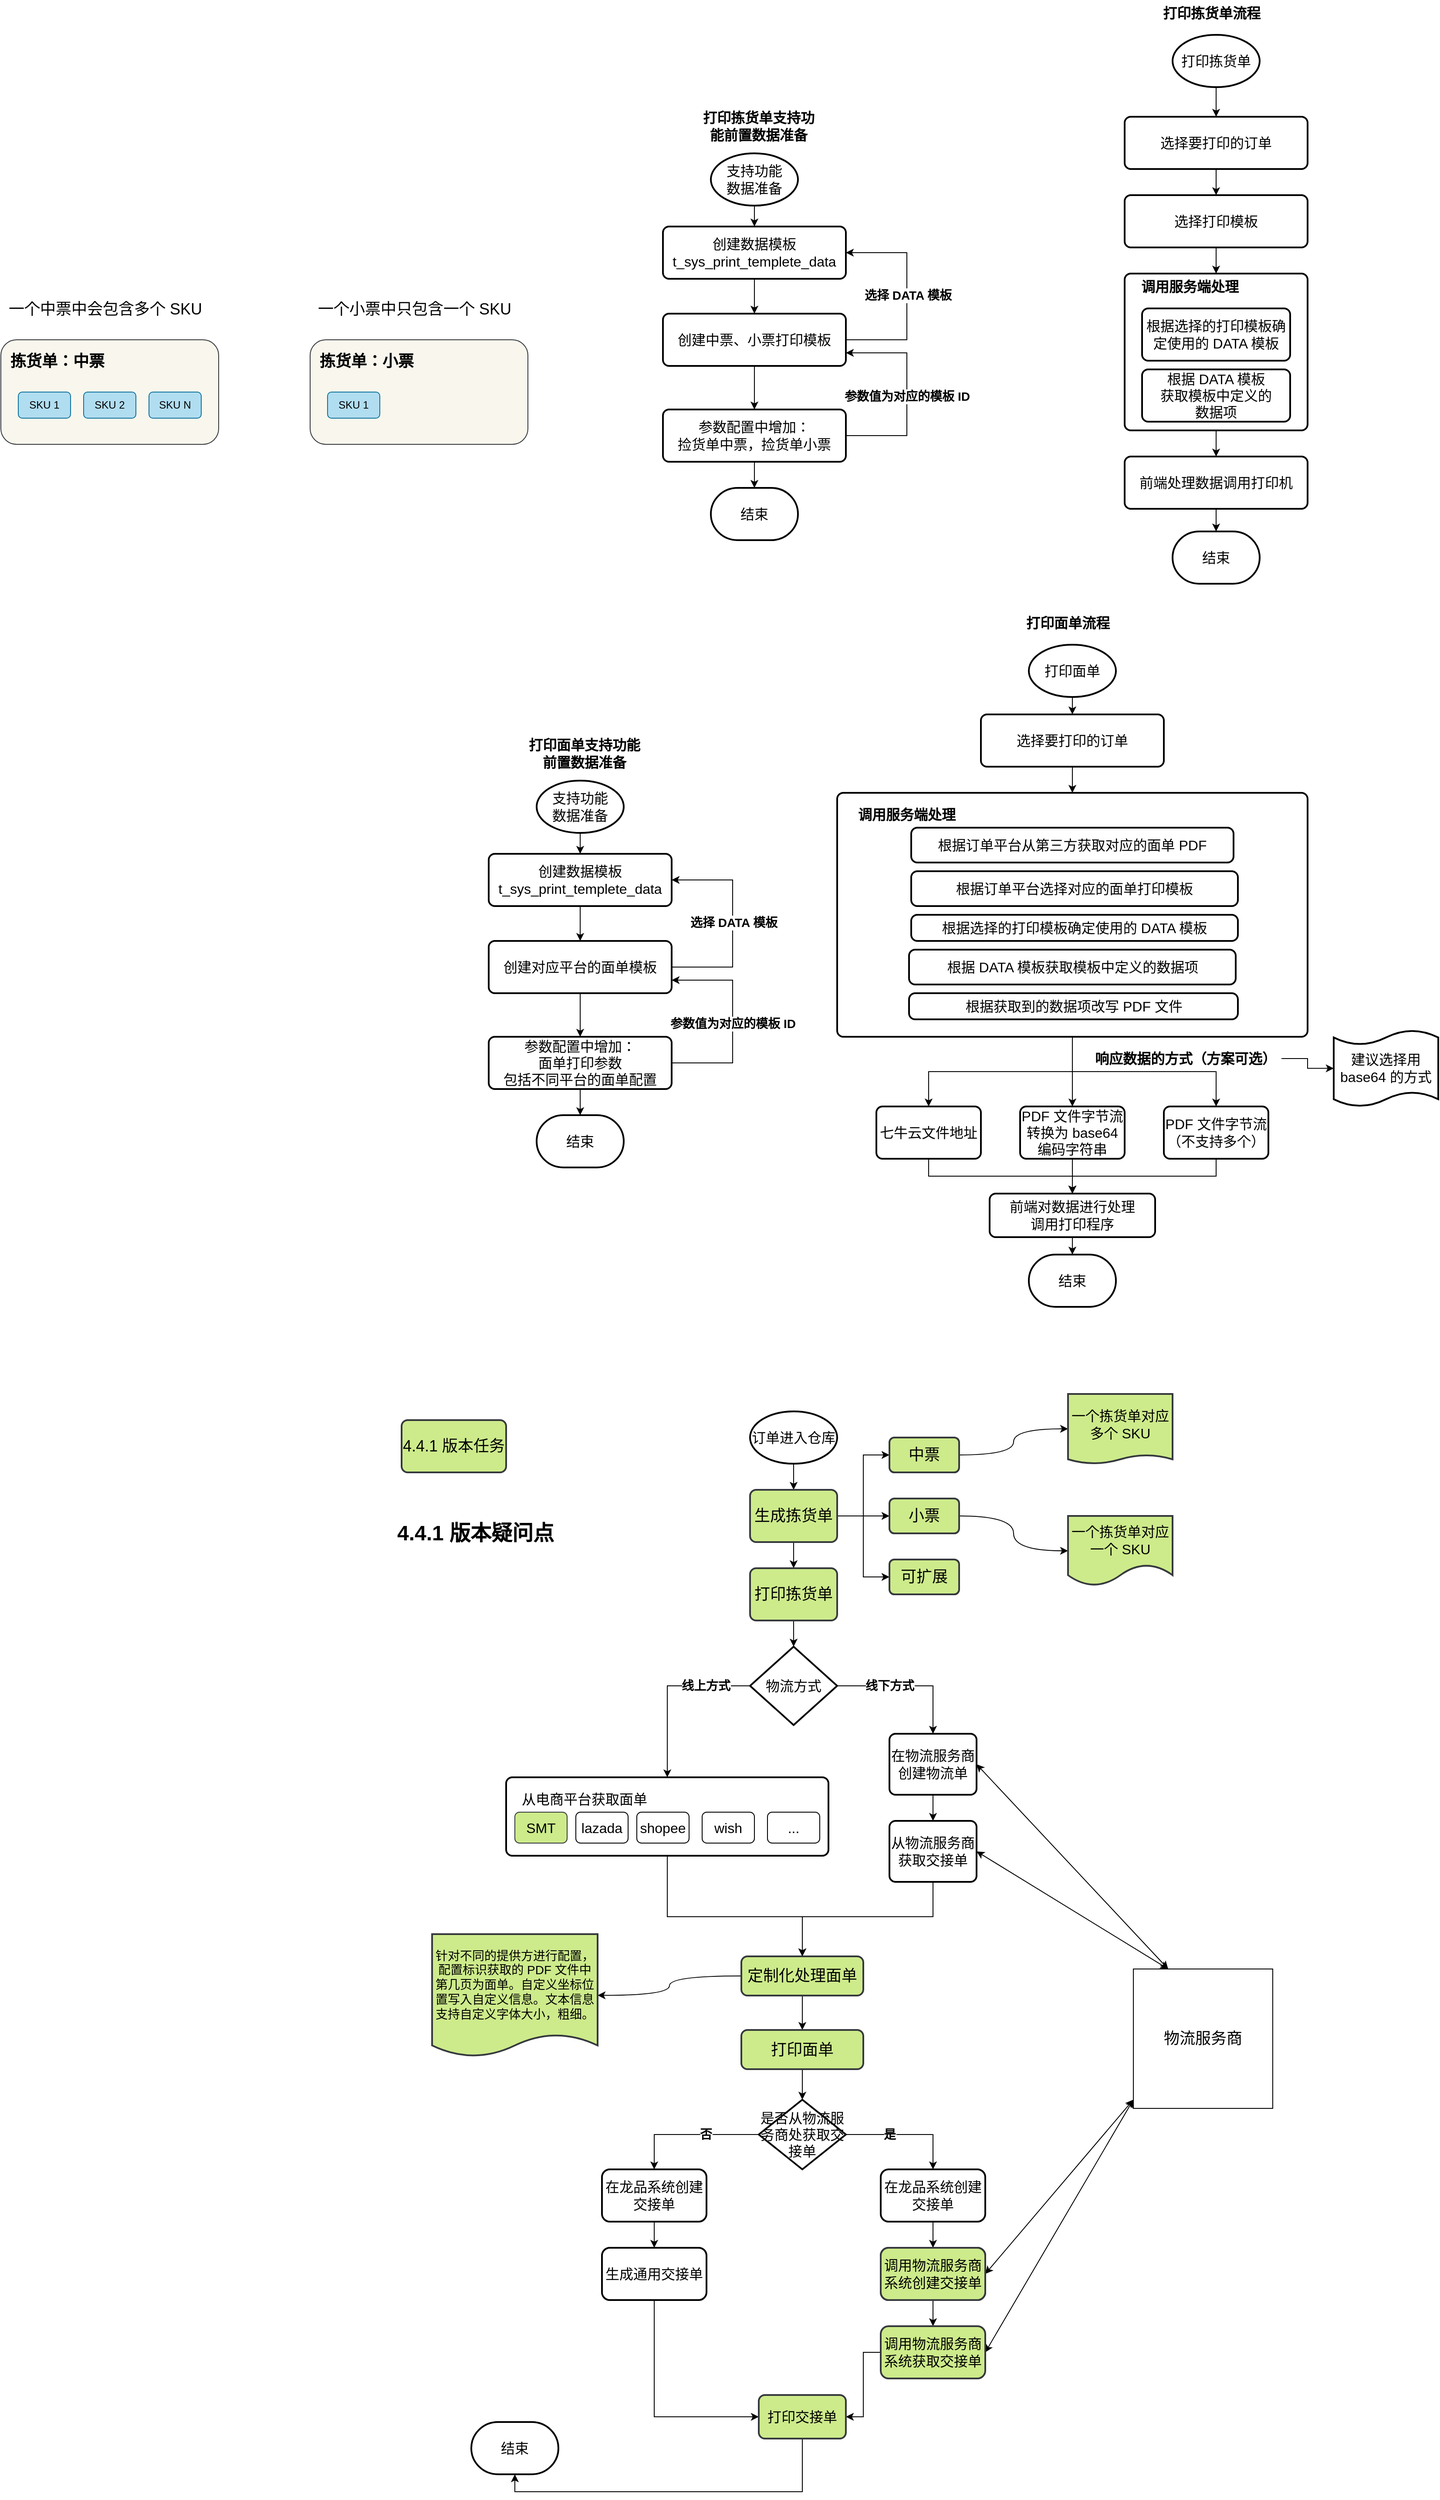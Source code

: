 <mxfile version="21.1.1" type="github">
  <diagram name="第 1 页" id="KuIml-AkiOZRVEyt4xdX">
    <mxGraphModel dx="2261" dy="3094" grid="1" gridSize="10" guides="1" tooltips="1" connect="1" arrows="1" fold="1" page="1" pageScale="1" pageWidth="827" pageHeight="1169" math="0" shadow="0">
      <root>
        <mxCell id="0" />
        <mxCell id="1" parent="0" />
        <mxCell id="3qagU8p-PGzFSOpaCyJv-4" style="edgeStyle=orthogonalEdgeStyle;rounded=0;orthogonalLoop=1;jettySize=auto;html=1;" parent="1" source="3qagU8p-PGzFSOpaCyJv-1" target="3qagU8p-PGzFSOpaCyJv-3" edge="1">
          <mxGeometry relative="1" as="geometry" />
        </mxCell>
        <mxCell id="3qagU8p-PGzFSOpaCyJv-1" value="&lt;font style=&quot;font-size: 16px;&quot;&gt;订单进入仓库&lt;/font&gt;" style="strokeWidth=2;html=1;shape=mxgraph.flowchart.start_1;whiteSpace=wrap;" parent="1" vertex="1">
          <mxGeometry x="380" y="60" width="100" height="60" as="geometry" />
        </mxCell>
        <mxCell id="3qagU8p-PGzFSOpaCyJv-20" style="edgeStyle=orthogonalEdgeStyle;rounded=0;orthogonalLoop=1;jettySize=auto;html=1;" parent="1" source="3qagU8p-PGzFSOpaCyJv-3" target="3qagU8p-PGzFSOpaCyJv-19" edge="1">
          <mxGeometry relative="1" as="geometry" />
        </mxCell>
        <mxCell id="eLSRIM-IV2K5nEaeKlRg-40" style="edgeStyle=orthogonalEdgeStyle;rounded=0;orthogonalLoop=1;jettySize=auto;html=1;entryX=0;entryY=0.5;entryDx=0;entryDy=0;" edge="1" parent="1" source="3qagU8p-PGzFSOpaCyJv-3" target="3qagU8p-PGzFSOpaCyJv-10">
          <mxGeometry relative="1" as="geometry" />
        </mxCell>
        <mxCell id="eLSRIM-IV2K5nEaeKlRg-41" style="edgeStyle=orthogonalEdgeStyle;rounded=0;orthogonalLoop=1;jettySize=auto;html=1;entryX=0;entryY=0.5;entryDx=0;entryDy=0;" edge="1" parent="1" source="3qagU8p-PGzFSOpaCyJv-3" target="3qagU8p-PGzFSOpaCyJv-5">
          <mxGeometry relative="1" as="geometry" />
        </mxCell>
        <mxCell id="eLSRIM-IV2K5nEaeKlRg-42" style="edgeStyle=orthogonalEdgeStyle;rounded=0;orthogonalLoop=1;jettySize=auto;html=1;entryX=0;entryY=0.5;entryDx=0;entryDy=0;" edge="1" parent="1" source="3qagU8p-PGzFSOpaCyJv-3" target="3qagU8p-PGzFSOpaCyJv-12">
          <mxGeometry relative="1" as="geometry" />
        </mxCell>
        <mxCell id="3qagU8p-PGzFSOpaCyJv-3" value="&lt;font style=&quot;font-size: 18px;&quot;&gt;生成拣货单&lt;/font&gt;" style="rounded=1;whiteSpace=wrap;html=1;absoluteArcSize=1;arcSize=14;strokeWidth=2;fillColor=#cdeb8b;strokeColor=#36393d;" parent="1" vertex="1">
          <mxGeometry x="380" y="150" width="100" height="60" as="geometry" />
        </mxCell>
        <mxCell id="3qagU8p-PGzFSOpaCyJv-16" value="" style="edgeStyle=orthogonalEdgeStyle;orthogonalLoop=1;jettySize=auto;html=1;curved=1;" parent="1" source="3qagU8p-PGzFSOpaCyJv-5" target="3qagU8p-PGzFSOpaCyJv-15" edge="1">
          <mxGeometry relative="1" as="geometry" />
        </mxCell>
        <mxCell id="3qagU8p-PGzFSOpaCyJv-5" value="&lt;font style=&quot;font-size: 18px;&quot;&gt;中票&lt;/font&gt;" style="rounded=1;whiteSpace=wrap;html=1;arcSize=14;strokeWidth=2;fillColor=#cdeb8b;strokeColor=#36393d;" parent="1" vertex="1">
          <mxGeometry x="540" y="90" width="80" height="40" as="geometry" />
        </mxCell>
        <mxCell id="3qagU8p-PGzFSOpaCyJv-18" value="" style="edgeStyle=orthogonalEdgeStyle;orthogonalLoop=1;jettySize=auto;html=1;curved=1;" parent="1" source="3qagU8p-PGzFSOpaCyJv-10" target="3qagU8p-PGzFSOpaCyJv-17" edge="1">
          <mxGeometry relative="1" as="geometry" />
        </mxCell>
        <mxCell id="3qagU8p-PGzFSOpaCyJv-10" value="&lt;font style=&quot;font-size: 18px;&quot;&gt;小票&lt;/font&gt;" style="rounded=1;whiteSpace=wrap;html=1;arcSize=14;strokeWidth=2;fillColor=#cdeb8b;strokeColor=#36393d;" parent="1" vertex="1">
          <mxGeometry x="540" y="160" width="80" height="40" as="geometry" />
        </mxCell>
        <mxCell id="3qagU8p-PGzFSOpaCyJv-12" value="&lt;font style=&quot;font-size: 18px;&quot;&gt;可扩展&lt;/font&gt;" style="rounded=1;whiteSpace=wrap;html=1;arcSize=14;strokeWidth=2;fillColor=#cdeb8b;strokeColor=#36393d;" parent="1" vertex="1">
          <mxGeometry x="540" y="230" width="80" height="40" as="geometry" />
        </mxCell>
        <mxCell id="3qagU8p-PGzFSOpaCyJv-15" value="&lt;font style=&quot;font-size: 16px;&quot;&gt;一个拣货单对应多个 SKU&lt;/font&gt;" style="shape=document;whiteSpace=wrap;html=1;boundedLbl=1;rounded=1;arcSize=14;strokeWidth=2;size=0.125;fillColor=#cdeb8b;strokeColor=#36393d;" parent="1" vertex="1">
          <mxGeometry x="745" y="40" width="120" height="80" as="geometry" />
        </mxCell>
        <mxCell id="3qagU8p-PGzFSOpaCyJv-17" value="&lt;font style=&quot;font-size: 16px;&quot;&gt;一个拣货单对应一个 SKU&lt;/font&gt;" style="shape=document;whiteSpace=wrap;html=1;boundedLbl=1;rounded=1;arcSize=14;strokeWidth=2;fillColor=#cdeb8b;strokeColor=#36393d;" parent="1" vertex="1">
          <mxGeometry x="745" y="180" width="120" height="80" as="geometry" />
        </mxCell>
        <mxCell id="3qagU8p-PGzFSOpaCyJv-73" style="rounded=0;orthogonalLoop=1;jettySize=auto;html=1;entryX=0.5;entryY=0;entryDx=0;entryDy=0;entryPerimeter=0;elbow=vertical;" parent="1" source="3qagU8p-PGzFSOpaCyJv-19" target="3qagU8p-PGzFSOpaCyJv-70" edge="1">
          <mxGeometry relative="1" as="geometry" />
        </mxCell>
        <mxCell id="3qagU8p-PGzFSOpaCyJv-19" value="&lt;span style=&quot;font-size: 18px;&quot;&gt;打印拣货单&lt;/span&gt;" style="rounded=1;whiteSpace=wrap;html=1;absoluteArcSize=1;arcSize=14;strokeWidth=2;fillColor=#cdeb8b;strokeColor=#36393d;" parent="1" vertex="1">
          <mxGeometry x="380" y="240" width="100" height="60" as="geometry" />
        </mxCell>
        <mxCell id="eLSRIM-IV2K5nEaeKlRg-1" value="&lt;font style=&quot;font-size: 14px;&quot;&gt;&lt;b&gt;线上方式&lt;/b&gt;&lt;/font&gt;" style="edgeStyle=orthogonalEdgeStyle;rounded=0;orthogonalLoop=1;jettySize=auto;html=1;entryX=0.5;entryY=0;entryDx=0;entryDy=0;exitX=0;exitY=0.5;exitDx=0;exitDy=0;exitPerimeter=0;" edge="1" parent="1" source="3qagU8p-PGzFSOpaCyJv-70" target="eLSRIM-IV2K5nEaeKlRg-44">
          <mxGeometry x="-0.489" relative="1" as="geometry">
            <mxPoint x="260" y="450" as="targetPoint" />
            <Array as="points">
              <mxPoint x="285" y="375" />
            </Array>
            <mxPoint as="offset" />
          </mxGeometry>
        </mxCell>
        <mxCell id="eLSRIM-IV2K5nEaeKlRg-3" value="&lt;font style=&quot;font-size: 14px;&quot;&gt;&lt;b&gt;线下方式&lt;/b&gt;&lt;/font&gt;" style="edgeStyle=orthogonalEdgeStyle;rounded=0;orthogonalLoop=1;jettySize=auto;html=1;" edge="1" parent="1" source="3qagU8p-PGzFSOpaCyJv-70" target="eLSRIM-IV2K5nEaeKlRg-2">
          <mxGeometry x="-0.273" relative="1" as="geometry">
            <mxPoint as="offset" />
          </mxGeometry>
        </mxCell>
        <mxCell id="3qagU8p-PGzFSOpaCyJv-70" value="&lt;font style=&quot;font-size: 16px;&quot;&gt;物流方式&lt;/font&gt;" style="strokeWidth=2;html=1;shape=mxgraph.flowchart.decision;whiteSpace=wrap;" parent="1" vertex="1">
          <mxGeometry x="380" y="330" width="100" height="90" as="geometry" />
        </mxCell>
        <mxCell id="eLSRIM-IV2K5nEaeKlRg-5" style="edgeStyle=orthogonalEdgeStyle;rounded=0;orthogonalLoop=1;jettySize=auto;html=1;entryX=0.5;entryY=0;entryDx=0;entryDy=0;" edge="1" parent="1" source="eLSRIM-IV2K5nEaeKlRg-2" target="eLSRIM-IV2K5nEaeKlRg-4">
          <mxGeometry relative="1" as="geometry" />
        </mxCell>
        <mxCell id="eLSRIM-IV2K5nEaeKlRg-34" style="rounded=0;orthogonalLoop=1;jettySize=auto;html=1;startArrow=classic;startFill=1;exitX=1;exitY=0.5;exitDx=0;exitDy=0;entryX=0.25;entryY=0;entryDx=0;entryDy=0;" edge="1" parent="1" source="eLSRIM-IV2K5nEaeKlRg-2" target="eLSRIM-IV2K5nEaeKlRg-31">
          <mxGeometry relative="1" as="geometry" />
        </mxCell>
        <mxCell id="eLSRIM-IV2K5nEaeKlRg-2" value="&lt;span style=&quot;font-size: 16px;&quot;&gt;在物流服务商&lt;br&gt;创建物流单&lt;br&gt;&lt;/span&gt;" style="rounded=1;whiteSpace=wrap;html=1;absoluteArcSize=1;arcSize=14;strokeWidth=2;" vertex="1" parent="1">
          <mxGeometry x="540" y="430" width="100" height="70" as="geometry" />
        </mxCell>
        <mxCell id="eLSRIM-IV2K5nEaeKlRg-11" style="edgeStyle=orthogonalEdgeStyle;rounded=0;orthogonalLoop=1;jettySize=auto;html=1;entryX=0.5;entryY=0;entryDx=0;entryDy=0;exitX=0.5;exitY=1;exitDx=0;exitDy=0;" edge="1" parent="1" source="eLSRIM-IV2K5nEaeKlRg-4" target="eLSRIM-IV2K5nEaeKlRg-8">
          <mxGeometry relative="1" as="geometry">
            <Array as="points">
              <mxPoint x="590" y="640" />
              <mxPoint x="440" y="640" />
            </Array>
          </mxGeometry>
        </mxCell>
        <mxCell id="eLSRIM-IV2K5nEaeKlRg-33" style="rounded=0;orthogonalLoop=1;jettySize=auto;html=1;startArrow=classic;startFill=1;exitX=1;exitY=0.5;exitDx=0;exitDy=0;entryX=0.25;entryY=0;entryDx=0;entryDy=0;" edge="1" parent="1" source="eLSRIM-IV2K5nEaeKlRg-4" target="eLSRIM-IV2K5nEaeKlRg-31">
          <mxGeometry relative="1" as="geometry" />
        </mxCell>
        <mxCell id="eLSRIM-IV2K5nEaeKlRg-4" value="&lt;span style=&quot;font-size: 16px;&quot;&gt;从物流服务商&lt;br&gt;获取交接单&lt;br&gt;&lt;/span&gt;" style="rounded=1;whiteSpace=wrap;html=1;absoluteArcSize=1;arcSize=14;strokeWidth=2;" vertex="1" parent="1">
          <mxGeometry x="540" y="530" width="100" height="70" as="geometry" />
        </mxCell>
        <mxCell id="eLSRIM-IV2K5nEaeKlRg-7" value="" style="edgeStyle=orthogonalEdgeStyle;orthogonalLoop=1;jettySize=auto;html=1;curved=1;" edge="1" parent="1" source="eLSRIM-IV2K5nEaeKlRg-8" target="eLSRIM-IV2K5nEaeKlRg-9">
          <mxGeometry relative="1" as="geometry" />
        </mxCell>
        <mxCell id="eLSRIM-IV2K5nEaeKlRg-53" style="edgeStyle=orthogonalEdgeStyle;rounded=0;orthogonalLoop=1;jettySize=auto;html=1;entryX=0.5;entryY=0;entryDx=0;entryDy=0;" edge="1" parent="1" source="eLSRIM-IV2K5nEaeKlRg-8" target="eLSRIM-IV2K5nEaeKlRg-52">
          <mxGeometry relative="1" as="geometry" />
        </mxCell>
        <mxCell id="eLSRIM-IV2K5nEaeKlRg-8" value="&lt;span style=&quot;font-size: 18px;&quot;&gt;定制化处理面单&lt;/span&gt;" style="rounded=1;whiteSpace=wrap;html=1;absoluteArcSize=1;arcSize=14;strokeWidth=2;fillColor=#cdeb8b;strokeColor=#36393d;" vertex="1" parent="1">
          <mxGeometry x="370" y="685.5" width="140" height="45" as="geometry" />
        </mxCell>
        <mxCell id="eLSRIM-IV2K5nEaeKlRg-9" value="&lt;font style=&quot;font-size: 14px;&quot;&gt;针对不同的提供方进行配置，配置标识获取的 PDF 文件中第几页为面单。自定义坐标位置写入自定义信息。文本信息支持自定义字体大小，粗细。&lt;/font&gt;" style="shape=document;whiteSpace=wrap;html=1;boundedLbl=1;rounded=1;arcSize=14;strokeWidth=2;size=0.181;fillColor=#cdeb8b;strokeColor=#36393d;" vertex="1" parent="1">
          <mxGeometry x="15" y="660" width="190" height="140.5" as="geometry" />
        </mxCell>
        <mxCell id="eLSRIM-IV2K5nEaeKlRg-12" value="&lt;font style=&quot;font-size: 14px;&quot;&gt;&lt;b&gt;否&lt;/b&gt;&lt;/font&gt;" style="edgeStyle=orthogonalEdgeStyle;rounded=0;orthogonalLoop=1;jettySize=auto;html=1;entryX=0.5;entryY=0;entryDx=0;entryDy=0;" edge="1" parent="1" source="eLSRIM-IV2K5nEaeKlRg-15" target="eLSRIM-IV2K5nEaeKlRg-17">
          <mxGeometry x="-0.238" relative="1" as="geometry">
            <mxPoint as="offset" />
          </mxGeometry>
        </mxCell>
        <mxCell id="eLSRIM-IV2K5nEaeKlRg-13" style="edgeStyle=orthogonalEdgeStyle;rounded=0;orthogonalLoop=1;jettySize=auto;html=1;entryX=0.5;entryY=0;entryDx=0;entryDy=0;" edge="1" parent="1" source="eLSRIM-IV2K5nEaeKlRg-15" target="eLSRIM-IV2K5nEaeKlRg-20">
          <mxGeometry relative="1" as="geometry" />
        </mxCell>
        <mxCell id="eLSRIM-IV2K5nEaeKlRg-14" value="&lt;b&gt;&lt;font style=&quot;font-size: 14px;&quot;&gt;是&lt;/font&gt;&lt;/b&gt;" style="edgeLabel;html=1;align=center;verticalAlign=middle;resizable=0;points=[];" vertex="1" connectable="0" parent="eLSRIM-IV2K5nEaeKlRg-13">
          <mxGeometry x="-0.443" y="1" relative="1" as="geometry">
            <mxPoint x="11" y="1" as="offset" />
          </mxGeometry>
        </mxCell>
        <mxCell id="eLSRIM-IV2K5nEaeKlRg-15" value="&lt;font style=&quot;font-size: 16px;&quot;&gt;是否从物流服务商处获取交接单&lt;/font&gt;" style="strokeWidth=2;html=1;shape=mxgraph.flowchart.decision;whiteSpace=wrap;" vertex="1" parent="1">
          <mxGeometry x="390" y="850" width="100" height="80" as="geometry" />
        </mxCell>
        <mxCell id="eLSRIM-IV2K5nEaeKlRg-16" style="edgeStyle=orthogonalEdgeStyle;rounded=0;orthogonalLoop=1;jettySize=auto;html=1;" edge="1" parent="1" source="eLSRIM-IV2K5nEaeKlRg-17" target="eLSRIM-IV2K5nEaeKlRg-22">
          <mxGeometry relative="1" as="geometry" />
        </mxCell>
        <mxCell id="eLSRIM-IV2K5nEaeKlRg-17" value="&lt;font style=&quot;font-size: 16px;&quot;&gt;在龙品系统创建交接单&lt;/font&gt;" style="rounded=1;whiteSpace=wrap;html=1;strokeWidth=2;" vertex="1" parent="1">
          <mxGeometry x="210" y="930" width="120" height="60" as="geometry" />
        </mxCell>
        <mxCell id="eLSRIM-IV2K5nEaeKlRg-18" value="&lt;span style=&quot;font-size: 16px;&quot;&gt;结束&lt;/span&gt;" style="strokeWidth=2;html=1;shape=mxgraph.flowchart.terminator;whiteSpace=wrap;" vertex="1" parent="1">
          <mxGeometry x="60" y="1220" width="100" height="60" as="geometry" />
        </mxCell>
        <mxCell id="eLSRIM-IV2K5nEaeKlRg-19" style="edgeStyle=orthogonalEdgeStyle;rounded=0;orthogonalLoop=1;jettySize=auto;html=1;entryX=0.5;entryY=0;entryDx=0;entryDy=0;" edge="1" parent="1" source="eLSRIM-IV2K5nEaeKlRg-20" target="eLSRIM-IV2K5nEaeKlRg-25">
          <mxGeometry relative="1" as="geometry" />
        </mxCell>
        <mxCell id="eLSRIM-IV2K5nEaeKlRg-20" value="&lt;font style=&quot;font-size: 16px;&quot;&gt;在龙品系统创建交接单&lt;/font&gt;" style="rounded=1;whiteSpace=wrap;html=1;strokeWidth=2;" vertex="1" parent="1">
          <mxGeometry x="530" y="930" width="120" height="60" as="geometry" />
        </mxCell>
        <mxCell id="eLSRIM-IV2K5nEaeKlRg-21" style="edgeStyle=orthogonalEdgeStyle;rounded=0;orthogonalLoop=1;jettySize=auto;html=1;entryX=0;entryY=0.5;entryDx=0;entryDy=0;exitX=0.5;exitY=1;exitDx=0;exitDy=0;" edge="1" parent="1" source="eLSRIM-IV2K5nEaeKlRg-22" target="eLSRIM-IV2K5nEaeKlRg-30">
          <mxGeometry relative="1" as="geometry" />
        </mxCell>
        <mxCell id="eLSRIM-IV2K5nEaeKlRg-22" value="&lt;font style=&quot;font-size: 16px;&quot;&gt;生成通用交接单&lt;/font&gt;" style="rounded=1;whiteSpace=wrap;html=1;strokeWidth=2;" vertex="1" parent="1">
          <mxGeometry x="210" y="1020" width="120" height="60" as="geometry" />
        </mxCell>
        <mxCell id="eLSRIM-IV2K5nEaeKlRg-23" style="edgeStyle=orthogonalEdgeStyle;rounded=0;orthogonalLoop=1;jettySize=auto;html=1;" edge="1" parent="1" source="eLSRIM-IV2K5nEaeKlRg-25" target="eLSRIM-IV2K5nEaeKlRg-28">
          <mxGeometry relative="1" as="geometry" />
        </mxCell>
        <mxCell id="eLSRIM-IV2K5nEaeKlRg-24" style="rounded=0;orthogonalLoop=1;jettySize=auto;html=1;entryX=0;entryY=0.5;entryDx=0;entryDy=0;endArrow=classic;endFill=1;startArrow=classic;startFill=1;exitX=1;exitY=0.5;exitDx=0;exitDy=0;" edge="1" parent="1" source="eLSRIM-IV2K5nEaeKlRg-25">
          <mxGeometry relative="1" as="geometry">
            <mxPoint x="820" y="850" as="targetPoint" />
          </mxGeometry>
        </mxCell>
        <mxCell id="eLSRIM-IV2K5nEaeKlRg-25" value="&lt;font style=&quot;font-size: 16px;&quot;&gt;调用物流服务商系统创建交接单&lt;/font&gt;" style="rounded=1;whiteSpace=wrap;html=1;strokeWidth=2;" vertex="1" parent="1">
          <mxGeometry x="530" y="1020" width="120" height="60" as="geometry" />
        </mxCell>
        <mxCell id="eLSRIM-IV2K5nEaeKlRg-26" style="edgeStyle=orthogonalEdgeStyle;rounded=0;orthogonalLoop=1;jettySize=auto;html=1;entryX=1;entryY=0.5;entryDx=0;entryDy=0;" edge="1" parent="1" source="eLSRIM-IV2K5nEaeKlRg-28" target="eLSRIM-IV2K5nEaeKlRg-30">
          <mxGeometry relative="1" as="geometry" />
        </mxCell>
        <mxCell id="eLSRIM-IV2K5nEaeKlRg-27" style="rounded=0;orthogonalLoop=1;jettySize=auto;html=1;entryX=0;entryY=0.5;entryDx=0;entryDy=0;startArrow=classic;startFill=1;exitX=1;exitY=0.5;exitDx=0;exitDy=0;" edge="1" parent="1" source="eLSRIM-IV2K5nEaeKlRg-28">
          <mxGeometry relative="1" as="geometry">
            <mxPoint x="820" y="850" as="targetPoint" />
          </mxGeometry>
        </mxCell>
        <mxCell id="eLSRIM-IV2K5nEaeKlRg-28" value="&lt;font style=&quot;font-size: 16px;&quot;&gt;调用物流服务商系统获取交接单&lt;/font&gt;" style="rounded=1;whiteSpace=wrap;html=1;strokeWidth=2;fillColor=#cdeb8b;strokeColor=#36393d;" vertex="1" parent="1">
          <mxGeometry x="530" y="1110" width="120" height="60" as="geometry" />
        </mxCell>
        <mxCell id="eLSRIM-IV2K5nEaeKlRg-29" style="edgeStyle=orthogonalEdgeStyle;rounded=0;orthogonalLoop=1;jettySize=auto;html=1;entryX=0.5;entryY=1;entryDx=0;entryDy=0;entryPerimeter=0;exitX=0.5;exitY=1;exitDx=0;exitDy=0;" edge="1" parent="1" source="eLSRIM-IV2K5nEaeKlRg-30" target="eLSRIM-IV2K5nEaeKlRg-18">
          <mxGeometry relative="1" as="geometry" />
        </mxCell>
        <mxCell id="eLSRIM-IV2K5nEaeKlRg-30" value="&lt;font style=&quot;font-size: 16px;&quot;&gt;打印交接单&lt;/font&gt;" style="rounded=1;whiteSpace=wrap;html=1;absoluteArcSize=1;arcSize=14;strokeWidth=2;fillColor=#cdeb8b;strokeColor=#36393d;" vertex="1" parent="1">
          <mxGeometry x="390" y="1189" width="100" height="50" as="geometry" />
        </mxCell>
        <mxCell id="eLSRIM-IV2K5nEaeKlRg-31" value="&lt;font style=&quot;font-size: 18px;&quot;&gt;物流服务商&lt;/font&gt;" style="whiteSpace=wrap;html=1;aspect=fixed;" vertex="1" parent="1">
          <mxGeometry x="820" y="700" width="160" height="160" as="geometry" />
        </mxCell>
        <mxCell id="eLSRIM-IV2K5nEaeKlRg-38" value="&lt;font style=&quot;font-size: 16px;&quot;&gt;调用物流服务商系统创建交接单&lt;/font&gt;" style="rounded=1;whiteSpace=wrap;html=1;strokeWidth=2;fillColor=#cdeb8b;strokeColor=#36393d;" vertex="1" parent="1">
          <mxGeometry x="530" y="1020" width="120" height="60" as="geometry" />
        </mxCell>
        <mxCell id="eLSRIM-IV2K5nEaeKlRg-39" value="&lt;span style=&quot;font-size: 18px;&quot;&gt;4.4.1 版本任务&lt;/span&gt;" style="rounded=1;whiteSpace=wrap;html=1;absoluteArcSize=1;arcSize=14;strokeWidth=2;fillColor=#cdeb8b;strokeColor=#36393d;" vertex="1" parent="1">
          <mxGeometry x="-20" y="70" width="120" height="60" as="geometry" />
        </mxCell>
        <mxCell id="eLSRIM-IV2K5nEaeKlRg-57" style="edgeStyle=orthogonalEdgeStyle;rounded=0;orthogonalLoop=1;jettySize=auto;html=1;entryX=0.5;entryY=0;entryDx=0;entryDy=0;" edge="1" parent="1" source="eLSRIM-IV2K5nEaeKlRg-44" target="eLSRIM-IV2K5nEaeKlRg-8">
          <mxGeometry relative="1" as="geometry">
            <Array as="points">
              <mxPoint x="285" y="640" />
              <mxPoint x="440" y="640" />
            </Array>
          </mxGeometry>
        </mxCell>
        <mxCell id="eLSRIM-IV2K5nEaeKlRg-44" value="" style="rounded=1;whiteSpace=wrap;html=1;absoluteArcSize=1;arcSize=14;strokeWidth=2;" vertex="1" parent="1">
          <mxGeometry x="100" y="480" width="370" height="90" as="geometry" />
        </mxCell>
        <mxCell id="eLSRIM-IV2K5nEaeKlRg-46" value="&lt;font style=&quot;font-size: 16px;&quot;&gt;从电商平台获取面单&lt;/font&gt;" style="text;html=1;strokeColor=none;fillColor=none;align=center;verticalAlign=middle;whiteSpace=wrap;rounded=0;" vertex="1" parent="1">
          <mxGeometry x="110" y="490" width="160" height="30" as="geometry" />
        </mxCell>
        <mxCell id="eLSRIM-IV2K5nEaeKlRg-47" value="&lt;font style=&quot;font-size: 16px;&quot;&gt;SMT&lt;/font&gt;" style="rounded=1;whiteSpace=wrap;html=1;fillColor=#cdeb8b;strokeColor=#36393d;" vertex="1" parent="1">
          <mxGeometry x="110" y="520" width="60" height="35.5" as="geometry" />
        </mxCell>
        <mxCell id="eLSRIM-IV2K5nEaeKlRg-48" value="&lt;font style=&quot;font-size: 16px;&quot;&gt;lazada &lt;/font&gt;" style="rounded=1;whiteSpace=wrap;html=1;" vertex="1" parent="1">
          <mxGeometry x="180" y="520" width="60" height="35.5" as="geometry" />
        </mxCell>
        <mxCell id="eLSRIM-IV2K5nEaeKlRg-49" value="&lt;font style=&quot;font-size: 16px;&quot;&gt;shopee  &lt;/font&gt;" style="rounded=1;whiteSpace=wrap;html=1;" vertex="1" parent="1">
          <mxGeometry x="250" y="520" width="60" height="35.5" as="geometry" />
        </mxCell>
        <mxCell id="eLSRIM-IV2K5nEaeKlRg-50" value="&lt;font style=&quot;font-size: 16px;&quot;&gt;wish   &lt;/font&gt;" style="rounded=1;whiteSpace=wrap;html=1;" vertex="1" parent="1">
          <mxGeometry x="325" y="520" width="60" height="35.5" as="geometry" />
        </mxCell>
        <mxCell id="eLSRIM-IV2K5nEaeKlRg-54" style="edgeStyle=orthogonalEdgeStyle;rounded=0;orthogonalLoop=1;jettySize=auto;html=1;entryX=0.5;entryY=0;entryDx=0;entryDy=0;entryPerimeter=0;" edge="1" parent="1" source="eLSRIM-IV2K5nEaeKlRg-52" target="eLSRIM-IV2K5nEaeKlRg-15">
          <mxGeometry relative="1" as="geometry" />
        </mxCell>
        <mxCell id="eLSRIM-IV2K5nEaeKlRg-52" value="&lt;span style=&quot;font-size: 18px;&quot;&gt;打印面单&lt;/span&gt;" style="rounded=1;whiteSpace=wrap;html=1;absoluteArcSize=1;arcSize=14;strokeWidth=2;fillColor=#cdeb8b;strokeColor=#36393d;" vertex="1" parent="1">
          <mxGeometry x="370" y="770" width="140" height="45" as="geometry" />
        </mxCell>
        <mxCell id="eLSRIM-IV2K5nEaeKlRg-55" value="&lt;h1&gt;4.4.1 版本疑问点&lt;/h1&gt;&lt;p&gt;&lt;br&gt;&lt;/p&gt;" style="text;html=1;strokeColor=none;fillColor=none;spacing=5;spacingTop=-20;whiteSpace=wrap;overflow=hidden;rounded=0;" vertex="1" parent="1">
          <mxGeometry x="-30" y="180" width="190" height="120" as="geometry" />
        </mxCell>
        <mxCell id="eLSRIM-IV2K5nEaeKlRg-56" value="&lt;span style=&quot;font-size: 16px;&quot;&gt;...&lt;/span&gt;" style="rounded=1;whiteSpace=wrap;html=1;" vertex="1" parent="1">
          <mxGeometry x="400" y="520" width="60" height="35.5" as="geometry" />
        </mxCell>
        <mxCell id="eLSRIM-IV2K5nEaeKlRg-58" value="" style="rounded=1;whiteSpace=wrap;html=1;fillColor=#f9f7ed;strokeColor=#36393d;" vertex="1" parent="1">
          <mxGeometry x="-480" y="-1170" width="250" height="120" as="geometry" />
        </mxCell>
        <mxCell id="eLSRIM-IV2K5nEaeKlRg-59" value="&lt;b&gt;&lt;font style=&quot;font-size: 18px;&quot;&gt;拣货单：中票&lt;/font&gt;&lt;/b&gt;" style="text;html=1;strokeColor=none;fillColor=none;align=center;verticalAlign=middle;whiteSpace=wrap;rounded=0;" vertex="1" parent="1">
          <mxGeometry x="-470" y="-1160" width="110" height="30" as="geometry" />
        </mxCell>
        <mxCell id="eLSRIM-IV2K5nEaeKlRg-60" value="SKU 1" style="rounded=1;whiteSpace=wrap;html=1;fillColor=#b1ddf0;strokeColor=#10739e;" vertex="1" parent="1">
          <mxGeometry x="-460" y="-1110" width="60" height="30" as="geometry" />
        </mxCell>
        <mxCell id="eLSRIM-IV2K5nEaeKlRg-62" value="SKU 2" style="rounded=1;whiteSpace=wrap;html=1;fillColor=#b1ddf0;strokeColor=#10739e;" vertex="1" parent="1">
          <mxGeometry x="-385" y="-1110" width="60" height="30" as="geometry" />
        </mxCell>
        <mxCell id="eLSRIM-IV2K5nEaeKlRg-63" value="SKU N" style="rounded=1;whiteSpace=wrap;html=1;fillColor=#b1ddf0;strokeColor=#10739e;" vertex="1" parent="1">
          <mxGeometry x="-310" y="-1110" width="60" height="30" as="geometry" />
        </mxCell>
        <mxCell id="eLSRIM-IV2K5nEaeKlRg-64" value="&lt;font style=&quot;font-size: 18px;&quot;&gt;一个中票中会包含多个 SKU&lt;/font&gt;" style="text;html=1;strokeColor=none;fillColor=none;align=center;verticalAlign=middle;whiteSpace=wrap;rounded=0;" vertex="1" parent="1">
          <mxGeometry x="-480" y="-1230" width="240" height="50" as="geometry" />
        </mxCell>
        <mxCell id="eLSRIM-IV2K5nEaeKlRg-65" value="" style="rounded=1;whiteSpace=wrap;html=1;fillColor=#f9f7ed;strokeColor=#36393d;" vertex="1" parent="1">
          <mxGeometry x="-125" y="-1170" width="250" height="120" as="geometry" />
        </mxCell>
        <mxCell id="eLSRIM-IV2K5nEaeKlRg-66" value="&lt;b&gt;&lt;font style=&quot;font-size: 18px;&quot;&gt;拣货单：小票&lt;/font&gt;&lt;/b&gt;" style="text;html=1;strokeColor=none;fillColor=none;align=center;verticalAlign=middle;whiteSpace=wrap;rounded=0;" vertex="1" parent="1">
          <mxGeometry x="-115" y="-1160" width="110" height="30" as="geometry" />
        </mxCell>
        <mxCell id="eLSRIM-IV2K5nEaeKlRg-67" value="SKU 1" style="rounded=1;whiteSpace=wrap;html=1;fillColor=#b1ddf0;strokeColor=#10739e;" vertex="1" parent="1">
          <mxGeometry x="-105" y="-1110" width="60" height="30" as="geometry" />
        </mxCell>
        <mxCell id="eLSRIM-IV2K5nEaeKlRg-70" value="&lt;font style=&quot;font-size: 18px;&quot;&gt;一个小票中只包含一个 SKU&lt;/font&gt;" style="text;html=1;strokeColor=none;fillColor=none;align=center;verticalAlign=middle;whiteSpace=wrap;rounded=0;" vertex="1" parent="1">
          <mxGeometry x="-125" y="-1230" width="240" height="50" as="geometry" />
        </mxCell>
        <mxCell id="eLSRIM-IV2K5nEaeKlRg-73" style="edgeStyle=orthogonalEdgeStyle;rounded=0;orthogonalLoop=1;jettySize=auto;html=1;" edge="1" parent="1" source="eLSRIM-IV2K5nEaeKlRg-71" target="eLSRIM-IV2K5nEaeKlRg-72">
          <mxGeometry relative="1" as="geometry" />
        </mxCell>
        <mxCell id="eLSRIM-IV2K5nEaeKlRg-71" value="&lt;font style=&quot;font-size: 16px;&quot;&gt;支持功能&lt;br&gt;数据准备&lt;/font&gt;" style="strokeWidth=2;html=1;shape=mxgraph.flowchart.start_1;whiteSpace=wrap;" vertex="1" parent="1">
          <mxGeometry x="335" y="-1384" width="100" height="60" as="geometry" />
        </mxCell>
        <mxCell id="eLSRIM-IV2K5nEaeKlRg-75" style="edgeStyle=orthogonalEdgeStyle;rounded=0;orthogonalLoop=1;jettySize=auto;html=1;" edge="1" parent="1" source="eLSRIM-IV2K5nEaeKlRg-72" target="eLSRIM-IV2K5nEaeKlRg-74">
          <mxGeometry relative="1" as="geometry" />
        </mxCell>
        <mxCell id="eLSRIM-IV2K5nEaeKlRg-72" value="&lt;font style=&quot;font-size: 16px;&quot;&gt;创建数据模板&lt;br&gt;t_sys_print_templete_data&lt;/font&gt;" style="rounded=1;whiteSpace=wrap;html=1;absoluteArcSize=1;arcSize=14;strokeWidth=2;" vertex="1" parent="1">
          <mxGeometry x="280" y="-1300" width="210" height="60" as="geometry" />
        </mxCell>
        <mxCell id="eLSRIM-IV2K5nEaeKlRg-76" style="edgeStyle=orthogonalEdgeStyle;rounded=0;orthogonalLoop=1;jettySize=auto;html=1;entryX=1;entryY=0.5;entryDx=0;entryDy=0;exitX=1;exitY=0.5;exitDx=0;exitDy=0;" edge="1" parent="1" source="eLSRIM-IV2K5nEaeKlRg-74" target="eLSRIM-IV2K5nEaeKlRg-72">
          <mxGeometry relative="1" as="geometry">
            <Array as="points">
              <mxPoint x="560" y="-1170" />
              <mxPoint x="560" y="-1270" />
            </Array>
          </mxGeometry>
        </mxCell>
        <mxCell id="eLSRIM-IV2K5nEaeKlRg-77" value="&lt;font style=&quot;font-size: 14px;&quot;&gt;&lt;b&gt;选择 DATA 模板&lt;/b&gt;&lt;/font&gt;" style="edgeLabel;html=1;align=center;verticalAlign=middle;resizable=0;points=[];" vertex="1" connectable="0" parent="eLSRIM-IV2K5nEaeKlRg-76">
          <mxGeometry x="-0.164" y="-1" relative="1" as="geometry">
            <mxPoint y="-21" as="offset" />
          </mxGeometry>
        </mxCell>
        <mxCell id="eLSRIM-IV2K5nEaeKlRg-79" style="edgeStyle=orthogonalEdgeStyle;rounded=0;orthogonalLoop=1;jettySize=auto;html=1;entryX=0.5;entryY=0;entryDx=0;entryDy=0;" edge="1" parent="1" source="eLSRIM-IV2K5nEaeKlRg-74" target="eLSRIM-IV2K5nEaeKlRg-78">
          <mxGeometry relative="1" as="geometry" />
        </mxCell>
        <mxCell id="eLSRIM-IV2K5nEaeKlRg-74" value="&lt;font style=&quot;font-size: 16px;&quot;&gt;创建中票、小票打印模板&lt;/font&gt;" style="rounded=1;whiteSpace=wrap;html=1;absoluteArcSize=1;arcSize=14;strokeWidth=2;" vertex="1" parent="1">
          <mxGeometry x="280" y="-1200" width="210" height="60" as="geometry" />
        </mxCell>
        <mxCell id="eLSRIM-IV2K5nEaeKlRg-81" style="edgeStyle=orthogonalEdgeStyle;rounded=0;orthogonalLoop=1;jettySize=auto;html=1;" edge="1" parent="1" source="eLSRIM-IV2K5nEaeKlRg-78" target="eLSRIM-IV2K5nEaeKlRg-80">
          <mxGeometry relative="1" as="geometry" />
        </mxCell>
        <mxCell id="eLSRIM-IV2K5nEaeKlRg-82" style="edgeStyle=orthogonalEdgeStyle;rounded=0;orthogonalLoop=1;jettySize=auto;html=1;entryX=1;entryY=0.75;entryDx=0;entryDy=0;exitX=1;exitY=0.75;exitDx=0;exitDy=0;" edge="1" parent="1" source="eLSRIM-IV2K5nEaeKlRg-78" target="eLSRIM-IV2K5nEaeKlRg-74">
          <mxGeometry relative="1" as="geometry">
            <Array as="points">
              <mxPoint x="490" y="-1060" />
              <mxPoint x="560" y="-1060" />
              <mxPoint x="560" y="-1155" />
            </Array>
          </mxGeometry>
        </mxCell>
        <mxCell id="eLSRIM-IV2K5nEaeKlRg-83" value="&lt;font style=&quot;font-size: 14px;&quot;&gt;&lt;b&gt;参数值为对应的模板 ID&lt;/b&gt;&lt;/font&gt;" style="edgeLabel;html=1;align=center;verticalAlign=middle;resizable=0;points=[];" vertex="1" connectable="0" parent="eLSRIM-IV2K5nEaeKlRg-82">
          <mxGeometry x="-0.058" relative="1" as="geometry">
            <mxPoint y="-12" as="offset" />
          </mxGeometry>
        </mxCell>
        <mxCell id="eLSRIM-IV2K5nEaeKlRg-78" value="&lt;font style=&quot;font-size: 16px;&quot;&gt;&lt;font style=&quot;&quot;&gt;参数配置中增加：&lt;br&gt;&lt;/font&gt;捡货单中票，捡货单小票&lt;br&gt;&lt;/font&gt;" style="rounded=1;whiteSpace=wrap;html=1;absoluteArcSize=1;arcSize=14;strokeWidth=2;" vertex="1" parent="1">
          <mxGeometry x="280" y="-1090" width="210" height="60" as="geometry" />
        </mxCell>
        <mxCell id="eLSRIM-IV2K5nEaeKlRg-80" value="&lt;font style=&quot;font-size: 16px;&quot;&gt;结束&lt;/font&gt;" style="strokeWidth=2;html=1;shape=mxgraph.flowchart.terminator;whiteSpace=wrap;" vertex="1" parent="1">
          <mxGeometry x="335" y="-1000" width="100" height="60" as="geometry" />
        </mxCell>
        <mxCell id="eLSRIM-IV2K5nEaeKlRg-84" value="&lt;b&gt;&lt;font style=&quot;font-size: 16px;&quot;&gt;打印拣货单支持功能前置数据准备&lt;/font&gt;&lt;/b&gt;" style="text;html=1;strokeColor=none;fillColor=none;align=center;verticalAlign=middle;whiteSpace=wrap;rounded=0;" vertex="1" parent="1">
          <mxGeometry x="325" y="-1430" width="130" height="30" as="geometry" />
        </mxCell>
        <mxCell id="eLSRIM-IV2K5nEaeKlRg-87" style="edgeStyle=orthogonalEdgeStyle;rounded=0;orthogonalLoop=1;jettySize=auto;html=1;" edge="1" parent="1" source="eLSRIM-IV2K5nEaeKlRg-85" target="eLSRIM-IV2K5nEaeKlRg-86">
          <mxGeometry relative="1" as="geometry" />
        </mxCell>
        <mxCell id="eLSRIM-IV2K5nEaeKlRg-85" value="&lt;font style=&quot;font-size: 16px;&quot;&gt;打印拣货单&lt;/font&gt;" style="strokeWidth=2;html=1;shape=mxgraph.flowchart.start_1;whiteSpace=wrap;" vertex="1" parent="1">
          <mxGeometry x="865" y="-1520" width="100" height="60" as="geometry" />
        </mxCell>
        <mxCell id="eLSRIM-IV2K5nEaeKlRg-89" style="edgeStyle=orthogonalEdgeStyle;rounded=0;orthogonalLoop=1;jettySize=auto;html=1;" edge="1" parent="1" source="eLSRIM-IV2K5nEaeKlRg-86" target="eLSRIM-IV2K5nEaeKlRg-88">
          <mxGeometry relative="1" as="geometry" />
        </mxCell>
        <mxCell id="eLSRIM-IV2K5nEaeKlRg-86" value="&lt;span style=&quot;font-size: 16px;&quot;&gt;选择要打印的订单&lt;/span&gt;" style="rounded=1;whiteSpace=wrap;html=1;absoluteArcSize=1;arcSize=14;strokeWidth=2;" vertex="1" parent="1">
          <mxGeometry x="810" y="-1426" width="210" height="60" as="geometry" />
        </mxCell>
        <mxCell id="eLSRIM-IV2K5nEaeKlRg-93" style="edgeStyle=orthogonalEdgeStyle;rounded=0;orthogonalLoop=1;jettySize=auto;html=1;" edge="1" parent="1" source="eLSRIM-IV2K5nEaeKlRg-88" target="eLSRIM-IV2K5nEaeKlRg-90">
          <mxGeometry relative="1" as="geometry" />
        </mxCell>
        <mxCell id="eLSRIM-IV2K5nEaeKlRg-88" value="&lt;font style=&quot;font-size: 16px;&quot;&gt;选择打印模板&lt;/font&gt;" style="rounded=1;whiteSpace=wrap;html=1;absoluteArcSize=1;arcSize=14;strokeWidth=2;" vertex="1" parent="1">
          <mxGeometry x="810" y="-1336" width="210" height="60" as="geometry" />
        </mxCell>
        <mxCell id="eLSRIM-IV2K5nEaeKlRg-97" style="edgeStyle=orthogonalEdgeStyle;rounded=0;orthogonalLoop=1;jettySize=auto;html=1;" edge="1" parent="1" source="eLSRIM-IV2K5nEaeKlRg-90" target="eLSRIM-IV2K5nEaeKlRg-95">
          <mxGeometry relative="1" as="geometry" />
        </mxCell>
        <mxCell id="eLSRIM-IV2K5nEaeKlRg-90" value="" style="rounded=1;whiteSpace=wrap;html=1;absoluteArcSize=1;arcSize=14;strokeWidth=2;" vertex="1" parent="1">
          <mxGeometry x="810" y="-1246" width="210" height="180" as="geometry" />
        </mxCell>
        <mxCell id="eLSRIM-IV2K5nEaeKlRg-91" value="&lt;font style=&quot;font-size: 16px;&quot;&gt;根据选择的打印模板确定使用的 DATA 模板&lt;/font&gt;" style="rounded=1;whiteSpace=wrap;html=1;absoluteArcSize=1;arcSize=14;strokeWidth=2;" vertex="1" parent="1">
          <mxGeometry x="830" y="-1206" width="170" height="60" as="geometry" />
        </mxCell>
        <mxCell id="eLSRIM-IV2K5nEaeKlRg-92" value="&lt;font style=&quot;font-size: 16px;&quot;&gt;根据 DATA 模板&lt;br&gt;获取模板中定义的&lt;br&gt;数据项&lt;br&gt;&lt;/font&gt;" style="rounded=1;whiteSpace=wrap;html=1;absoluteArcSize=1;arcSize=14;strokeWidth=2;" vertex="1" parent="1">
          <mxGeometry x="830" y="-1136" width="170" height="60" as="geometry" />
        </mxCell>
        <mxCell id="eLSRIM-IV2K5nEaeKlRg-94" value="&lt;font style=&quot;font-size: 16px;&quot;&gt;&lt;b&gt;调用服务端处理&lt;/b&gt;&lt;/font&gt;" style="text;html=1;strokeColor=none;fillColor=none;align=center;verticalAlign=middle;whiteSpace=wrap;rounded=0;" vertex="1" parent="1">
          <mxGeometry x="825" y="-1246" width="120" height="30" as="geometry" />
        </mxCell>
        <mxCell id="eLSRIM-IV2K5nEaeKlRg-99" style="edgeStyle=orthogonalEdgeStyle;rounded=0;orthogonalLoop=1;jettySize=auto;html=1;" edge="1" parent="1" source="eLSRIM-IV2K5nEaeKlRg-95" target="eLSRIM-IV2K5nEaeKlRg-98">
          <mxGeometry relative="1" as="geometry" />
        </mxCell>
        <mxCell id="eLSRIM-IV2K5nEaeKlRg-95" value="&lt;font style=&quot;font-size: 16px;&quot;&gt;前端处理数据调用打印机&lt;/font&gt;" style="rounded=1;whiteSpace=wrap;html=1;absoluteArcSize=1;arcSize=14;strokeWidth=2;" vertex="1" parent="1">
          <mxGeometry x="810" y="-1036" width="210" height="60" as="geometry" />
        </mxCell>
        <mxCell id="eLSRIM-IV2K5nEaeKlRg-98" value="&lt;font style=&quot;font-size: 16px;&quot;&gt;结束&lt;/font&gt;" style="strokeWidth=2;html=1;shape=mxgraph.flowchart.terminator;whiteSpace=wrap;" vertex="1" parent="1">
          <mxGeometry x="865" y="-950" width="100" height="60" as="geometry" />
        </mxCell>
        <mxCell id="eLSRIM-IV2K5nEaeKlRg-100" value="&lt;b&gt;&lt;font style=&quot;font-size: 16px;&quot;&gt;打印拣货单流程&lt;/font&gt;&lt;/b&gt;" style="text;html=1;strokeColor=none;fillColor=none;align=center;verticalAlign=middle;whiteSpace=wrap;rounded=0;" vertex="1" parent="1">
          <mxGeometry x="845" y="-1560" width="130" height="30" as="geometry" />
        </mxCell>
        <mxCell id="eLSRIM-IV2K5nEaeKlRg-101" style="edgeStyle=orthogonalEdgeStyle;rounded=0;orthogonalLoop=1;jettySize=auto;html=1;" edge="1" parent="1" source="eLSRIM-IV2K5nEaeKlRg-102" target="eLSRIM-IV2K5nEaeKlRg-104">
          <mxGeometry relative="1" as="geometry" />
        </mxCell>
        <mxCell id="eLSRIM-IV2K5nEaeKlRg-102" value="&lt;font style=&quot;font-size: 16px;&quot;&gt;支持功能&lt;br&gt;数据准备&lt;/font&gt;" style="strokeWidth=2;html=1;shape=mxgraph.flowchart.start_1;whiteSpace=wrap;" vertex="1" parent="1">
          <mxGeometry x="135" y="-664" width="100" height="60" as="geometry" />
        </mxCell>
        <mxCell id="eLSRIM-IV2K5nEaeKlRg-103" style="edgeStyle=orthogonalEdgeStyle;rounded=0;orthogonalLoop=1;jettySize=auto;html=1;" edge="1" parent="1" source="eLSRIM-IV2K5nEaeKlRg-104" target="eLSRIM-IV2K5nEaeKlRg-108">
          <mxGeometry relative="1" as="geometry" />
        </mxCell>
        <mxCell id="eLSRIM-IV2K5nEaeKlRg-104" value="&lt;font style=&quot;font-size: 16px;&quot;&gt;创建数据模板&lt;br&gt;t_sys_print_templete_data&lt;/font&gt;" style="rounded=1;whiteSpace=wrap;html=1;absoluteArcSize=1;arcSize=14;strokeWidth=2;" vertex="1" parent="1">
          <mxGeometry x="80" y="-580" width="210" height="60" as="geometry" />
        </mxCell>
        <mxCell id="eLSRIM-IV2K5nEaeKlRg-105" style="edgeStyle=orthogonalEdgeStyle;rounded=0;orthogonalLoop=1;jettySize=auto;html=1;entryX=1;entryY=0.5;entryDx=0;entryDy=0;exitX=1;exitY=0.5;exitDx=0;exitDy=0;" edge="1" parent="1" source="eLSRIM-IV2K5nEaeKlRg-108" target="eLSRIM-IV2K5nEaeKlRg-104">
          <mxGeometry relative="1" as="geometry">
            <Array as="points">
              <mxPoint x="360" y="-450" />
              <mxPoint x="360" y="-550" />
            </Array>
          </mxGeometry>
        </mxCell>
        <mxCell id="eLSRIM-IV2K5nEaeKlRg-106" value="&lt;font style=&quot;font-size: 14px;&quot;&gt;&lt;b&gt;选择 DATA 模板&lt;/b&gt;&lt;/font&gt;" style="edgeLabel;html=1;align=center;verticalAlign=middle;resizable=0;points=[];" vertex="1" connectable="0" parent="eLSRIM-IV2K5nEaeKlRg-105">
          <mxGeometry x="-0.164" y="-1" relative="1" as="geometry">
            <mxPoint y="-21" as="offset" />
          </mxGeometry>
        </mxCell>
        <mxCell id="eLSRIM-IV2K5nEaeKlRg-107" style="edgeStyle=orthogonalEdgeStyle;rounded=0;orthogonalLoop=1;jettySize=auto;html=1;entryX=0.5;entryY=0;entryDx=0;entryDy=0;" edge="1" parent="1" source="eLSRIM-IV2K5nEaeKlRg-108" target="eLSRIM-IV2K5nEaeKlRg-112">
          <mxGeometry relative="1" as="geometry" />
        </mxCell>
        <mxCell id="eLSRIM-IV2K5nEaeKlRg-108" value="&lt;font style=&quot;font-size: 16px;&quot;&gt;创建对应平台的面单模板&lt;/font&gt;" style="rounded=1;whiteSpace=wrap;html=1;absoluteArcSize=1;arcSize=14;strokeWidth=2;" vertex="1" parent="1">
          <mxGeometry x="80" y="-480" width="210" height="60" as="geometry" />
        </mxCell>
        <mxCell id="eLSRIM-IV2K5nEaeKlRg-109" style="edgeStyle=orthogonalEdgeStyle;rounded=0;orthogonalLoop=1;jettySize=auto;html=1;" edge="1" parent="1" source="eLSRIM-IV2K5nEaeKlRg-112" target="eLSRIM-IV2K5nEaeKlRg-113">
          <mxGeometry relative="1" as="geometry" />
        </mxCell>
        <mxCell id="eLSRIM-IV2K5nEaeKlRg-110" style="edgeStyle=orthogonalEdgeStyle;rounded=0;orthogonalLoop=1;jettySize=auto;html=1;entryX=1;entryY=0.75;entryDx=0;entryDy=0;exitX=1;exitY=0.75;exitDx=0;exitDy=0;" edge="1" parent="1" source="eLSRIM-IV2K5nEaeKlRg-112" target="eLSRIM-IV2K5nEaeKlRg-108">
          <mxGeometry relative="1" as="geometry">
            <Array as="points">
              <mxPoint x="290" y="-340" />
              <mxPoint x="360" y="-340" />
              <mxPoint x="360" y="-435" />
            </Array>
          </mxGeometry>
        </mxCell>
        <mxCell id="eLSRIM-IV2K5nEaeKlRg-111" value="&lt;font style=&quot;font-size: 14px;&quot;&gt;&lt;b&gt;参数值为对应的模板 ID&lt;/b&gt;&lt;/font&gt;" style="edgeLabel;html=1;align=center;verticalAlign=middle;resizable=0;points=[];" vertex="1" connectable="0" parent="eLSRIM-IV2K5nEaeKlRg-110">
          <mxGeometry x="-0.058" relative="1" as="geometry">
            <mxPoint y="-12" as="offset" />
          </mxGeometry>
        </mxCell>
        <mxCell id="eLSRIM-IV2K5nEaeKlRg-112" value="&lt;font style=&quot;font-size: 16px;&quot;&gt;&lt;font style=&quot;&quot;&gt;参数配置中增加：&lt;br&gt;&lt;/font&gt;面单打印参数&lt;br&gt;包括不同平台的面单配置&lt;br&gt;&lt;/font&gt;" style="rounded=1;whiteSpace=wrap;html=1;absoluteArcSize=1;arcSize=14;strokeWidth=2;" vertex="1" parent="1">
          <mxGeometry x="80" y="-370" width="210" height="60" as="geometry" />
        </mxCell>
        <mxCell id="eLSRIM-IV2K5nEaeKlRg-113" value="&lt;font style=&quot;font-size: 16px;&quot;&gt;结束&lt;/font&gt;" style="strokeWidth=2;html=1;shape=mxgraph.flowchart.terminator;whiteSpace=wrap;" vertex="1" parent="1">
          <mxGeometry x="135" y="-280" width="100" height="60" as="geometry" />
        </mxCell>
        <mxCell id="eLSRIM-IV2K5nEaeKlRg-114" value="&lt;b&gt;&lt;font style=&quot;font-size: 16px;&quot;&gt;打印面单支持功能前置数据准备&lt;/font&gt;&lt;/b&gt;" style="text;html=1;strokeColor=none;fillColor=none;align=center;verticalAlign=middle;whiteSpace=wrap;rounded=0;" vertex="1" parent="1">
          <mxGeometry x="125" y="-710" width="130" height="30" as="geometry" />
        </mxCell>
        <mxCell id="eLSRIM-IV2K5nEaeKlRg-115" style="edgeStyle=orthogonalEdgeStyle;rounded=0;orthogonalLoop=1;jettySize=auto;html=1;" edge="1" parent="1" source="eLSRIM-IV2K5nEaeKlRg-116" target="eLSRIM-IV2K5nEaeKlRg-118">
          <mxGeometry relative="1" as="geometry" />
        </mxCell>
        <mxCell id="eLSRIM-IV2K5nEaeKlRg-116" value="&lt;font style=&quot;font-size: 16px;&quot;&gt;打印面单&lt;/font&gt;" style="strokeWidth=2;html=1;shape=mxgraph.flowchart.start_1;whiteSpace=wrap;" vertex="1" parent="1">
          <mxGeometry x="700" y="-820" width="100" height="60" as="geometry" />
        </mxCell>
        <mxCell id="eLSRIM-IV2K5nEaeKlRg-133" style="edgeStyle=orthogonalEdgeStyle;rounded=0;orthogonalLoop=1;jettySize=auto;html=1;entryX=0.5;entryY=0;entryDx=0;entryDy=0;" edge="1" parent="1" source="eLSRIM-IV2K5nEaeKlRg-118" target="eLSRIM-IV2K5nEaeKlRg-122">
          <mxGeometry relative="1" as="geometry" />
        </mxCell>
        <mxCell id="eLSRIM-IV2K5nEaeKlRg-118" value="&lt;span style=&quot;font-size: 16px;&quot;&gt;选择要打印的订单&lt;/span&gt;" style="rounded=1;whiteSpace=wrap;html=1;absoluteArcSize=1;arcSize=14;strokeWidth=2;" vertex="1" parent="1">
          <mxGeometry x="645" y="-740" width="210" height="60" as="geometry" />
        </mxCell>
        <mxCell id="eLSRIM-IV2K5nEaeKlRg-121" style="edgeStyle=orthogonalEdgeStyle;rounded=0;orthogonalLoop=1;jettySize=auto;html=1;" edge="1" parent="1" source="eLSRIM-IV2K5nEaeKlRg-122" target="eLSRIM-IV2K5nEaeKlRg-127">
          <mxGeometry relative="1" as="geometry" />
        </mxCell>
        <mxCell id="eLSRIM-IV2K5nEaeKlRg-136" style="edgeStyle=orthogonalEdgeStyle;rounded=0;orthogonalLoop=1;jettySize=auto;html=1;entryX=0.5;entryY=0;entryDx=0;entryDy=0;" edge="1" parent="1" source="eLSRIM-IV2K5nEaeKlRg-122" target="eLSRIM-IV2K5nEaeKlRg-134">
          <mxGeometry relative="1" as="geometry" />
        </mxCell>
        <mxCell id="eLSRIM-IV2K5nEaeKlRg-137" style="edgeStyle=orthogonalEdgeStyle;rounded=0;orthogonalLoop=1;jettySize=auto;html=1;entryX=0.5;entryY=0;entryDx=0;entryDy=0;exitX=0.5;exitY=1;exitDx=0;exitDy=0;" edge="1" parent="1" source="eLSRIM-IV2K5nEaeKlRg-122" target="eLSRIM-IV2K5nEaeKlRg-135">
          <mxGeometry relative="1" as="geometry" />
        </mxCell>
        <mxCell id="eLSRIM-IV2K5nEaeKlRg-122" value="" style="rounded=1;whiteSpace=wrap;html=1;absoluteArcSize=1;arcSize=14;strokeWidth=2;" vertex="1" parent="1">
          <mxGeometry x="480" y="-650" width="540" height="280" as="geometry" />
        </mxCell>
        <mxCell id="eLSRIM-IV2K5nEaeKlRg-123" value="&lt;font style=&quot;font-size: 16px;&quot;&gt;根据选择的打印模板确定使用的 DATA 模板&lt;/font&gt;" style="rounded=1;whiteSpace=wrap;html=1;absoluteArcSize=1;arcSize=14;strokeWidth=2;" vertex="1" parent="1">
          <mxGeometry x="565" y="-510" width="375" height="30" as="geometry" />
        </mxCell>
        <mxCell id="eLSRIM-IV2K5nEaeKlRg-124" value="&lt;font style=&quot;font-size: 16px;&quot;&gt;根据 DATA 模板获取模板中定义的数据项&lt;br&gt;&lt;/font&gt;" style="rounded=1;whiteSpace=wrap;html=1;absoluteArcSize=1;arcSize=14;strokeWidth=2;" vertex="1" parent="1">
          <mxGeometry x="562.5" y="-470" width="375" height="40" as="geometry" />
        </mxCell>
        <mxCell id="eLSRIM-IV2K5nEaeKlRg-125" value="&lt;font style=&quot;font-size: 16px;&quot;&gt;&lt;b&gt;调用服务端处理&lt;/b&gt;&lt;/font&gt;" style="text;html=1;strokeColor=none;fillColor=none;align=center;verticalAlign=middle;whiteSpace=wrap;rounded=0;" vertex="1" parent="1">
          <mxGeometry x="500" y="-640" width="120" height="30" as="geometry" />
        </mxCell>
        <mxCell id="eLSRIM-IV2K5nEaeKlRg-143" style="edgeStyle=orthogonalEdgeStyle;rounded=0;orthogonalLoop=1;jettySize=auto;html=1;entryX=0.5;entryY=0;entryDx=0;entryDy=0;exitX=0.5;exitY=1;exitDx=0;exitDy=0;" edge="1" parent="1" source="eLSRIM-IV2K5nEaeKlRg-127" target="eLSRIM-IV2K5nEaeKlRg-141">
          <mxGeometry relative="1" as="geometry" />
        </mxCell>
        <mxCell id="eLSRIM-IV2K5nEaeKlRg-127" value="&lt;span style=&quot;font-size: 16px;&quot;&gt;七牛云文件地址&lt;/span&gt;" style="rounded=1;whiteSpace=wrap;html=1;absoluteArcSize=1;arcSize=14;strokeWidth=2;" vertex="1" parent="1">
          <mxGeometry x="525" y="-290" width="120" height="60" as="geometry" />
        </mxCell>
        <mxCell id="eLSRIM-IV2K5nEaeKlRg-128" value="&lt;font style=&quot;font-size: 16px;&quot;&gt;结束&lt;/font&gt;" style="strokeWidth=2;html=1;shape=mxgraph.flowchart.terminator;whiteSpace=wrap;" vertex="1" parent="1">
          <mxGeometry x="700" y="-120" width="100" height="60" as="geometry" />
        </mxCell>
        <mxCell id="eLSRIM-IV2K5nEaeKlRg-129" value="&lt;b&gt;&lt;font style=&quot;font-size: 16px;&quot;&gt;打印面单流程&lt;/font&gt;&lt;/b&gt;" style="text;html=1;strokeColor=none;fillColor=none;align=center;verticalAlign=middle;whiteSpace=wrap;rounded=0;" vertex="1" parent="1">
          <mxGeometry x="680" y="-860" width="130" height="30" as="geometry" />
        </mxCell>
        <mxCell id="eLSRIM-IV2K5nEaeKlRg-130" value="&lt;font style=&quot;font-size: 16px;&quot;&gt;根据订单平台选择对应的面单打印模板&lt;/font&gt;" style="rounded=1;whiteSpace=wrap;html=1;absoluteArcSize=1;arcSize=14;strokeWidth=2;" vertex="1" parent="1">
          <mxGeometry x="565" y="-560" width="375" height="40" as="geometry" />
        </mxCell>
        <mxCell id="eLSRIM-IV2K5nEaeKlRg-131" value="&lt;font style=&quot;font-size: 16px;&quot;&gt;根据订单平台从第三方获取对应的面单 PDF&lt;/font&gt;" style="rounded=1;whiteSpace=wrap;html=1;absoluteArcSize=1;arcSize=14;strokeWidth=2;" vertex="1" parent="1">
          <mxGeometry x="565" y="-610" width="370" height="40" as="geometry" />
        </mxCell>
        <mxCell id="eLSRIM-IV2K5nEaeKlRg-132" value="&lt;font style=&quot;font-size: 16px;&quot;&gt;根据获取到的数据项改写 PDF 文件&lt;br&gt;&lt;/font&gt;" style="rounded=1;whiteSpace=wrap;html=1;absoluteArcSize=1;arcSize=14;strokeWidth=2;" vertex="1" parent="1">
          <mxGeometry x="562.5" y="-420" width="377.5" height="30" as="geometry" />
        </mxCell>
        <mxCell id="eLSRIM-IV2K5nEaeKlRg-142" style="edgeStyle=orthogonalEdgeStyle;rounded=0;orthogonalLoop=1;jettySize=auto;html=1;" edge="1" parent="1" source="eLSRIM-IV2K5nEaeKlRg-134" target="eLSRIM-IV2K5nEaeKlRg-141">
          <mxGeometry relative="1" as="geometry" />
        </mxCell>
        <mxCell id="eLSRIM-IV2K5nEaeKlRg-134" value="&lt;span style=&quot;font-size: 16px;&quot;&gt;PDF 文件字节流转换为 base64 编码字符串&lt;/span&gt;" style="rounded=1;whiteSpace=wrap;html=1;absoluteArcSize=1;arcSize=14;strokeWidth=2;" vertex="1" parent="1">
          <mxGeometry x="690" y="-290" width="120" height="60" as="geometry" />
        </mxCell>
        <mxCell id="eLSRIM-IV2K5nEaeKlRg-144" style="edgeStyle=orthogonalEdgeStyle;rounded=0;orthogonalLoop=1;jettySize=auto;html=1;entryX=0.5;entryY=0;entryDx=0;entryDy=0;exitX=0.5;exitY=1;exitDx=0;exitDy=0;" edge="1" parent="1" source="eLSRIM-IV2K5nEaeKlRg-135" target="eLSRIM-IV2K5nEaeKlRg-141">
          <mxGeometry relative="1" as="geometry" />
        </mxCell>
        <mxCell id="eLSRIM-IV2K5nEaeKlRg-135" value="&lt;span style=&quot;font-size: 16px;&quot;&gt;PDF 文件字节流&lt;br&gt;（不支持多个）&lt;br&gt;&lt;/span&gt;" style="rounded=1;whiteSpace=wrap;html=1;absoluteArcSize=1;arcSize=14;strokeWidth=2;" vertex="1" parent="1">
          <mxGeometry x="855" y="-290" width="120" height="60" as="geometry" />
        </mxCell>
        <mxCell id="eLSRIM-IV2K5nEaeKlRg-140" style="edgeStyle=orthogonalEdgeStyle;rounded=0;orthogonalLoop=1;jettySize=auto;html=1;" edge="1" parent="1" source="eLSRIM-IV2K5nEaeKlRg-138" target="eLSRIM-IV2K5nEaeKlRg-139">
          <mxGeometry relative="1" as="geometry" />
        </mxCell>
        <mxCell id="eLSRIM-IV2K5nEaeKlRg-138" value="&lt;font style=&quot;font-size: 16px;&quot;&gt;&lt;b&gt;响应数据的方式（方案可选）&lt;/b&gt;&lt;/font&gt;" style="text;html=1;strokeColor=none;fillColor=none;align=center;verticalAlign=middle;whiteSpace=wrap;rounded=0;" vertex="1" parent="1">
          <mxGeometry x="770" y="-360" width="220" height="30" as="geometry" />
        </mxCell>
        <mxCell id="eLSRIM-IV2K5nEaeKlRg-139" value="&lt;font style=&quot;font-size: 16px;&quot;&gt;建议选择用 base64 的方式&lt;/font&gt;" style="shape=tape;whiteSpace=wrap;html=1;strokeWidth=2;size=0.19" vertex="1" parent="1">
          <mxGeometry x="1050" y="-377.5" width="120" height="87.5" as="geometry" />
        </mxCell>
        <mxCell id="eLSRIM-IV2K5nEaeKlRg-145" style="edgeStyle=orthogonalEdgeStyle;rounded=0;orthogonalLoop=1;jettySize=auto;html=1;" edge="1" parent="1" source="eLSRIM-IV2K5nEaeKlRg-141" target="eLSRIM-IV2K5nEaeKlRg-128">
          <mxGeometry relative="1" as="geometry" />
        </mxCell>
        <mxCell id="eLSRIM-IV2K5nEaeKlRg-141" value="&lt;font style=&quot;font-size: 16px;&quot;&gt;前端对数据进行处理&lt;br&gt;调用打印程序&lt;/font&gt;" style="rounded=1;whiteSpace=wrap;html=1;absoluteArcSize=1;arcSize=14;strokeWidth=2;" vertex="1" parent="1">
          <mxGeometry x="655" y="-190" width="190" height="50" as="geometry" />
        </mxCell>
      </root>
    </mxGraphModel>
  </diagram>
</mxfile>
